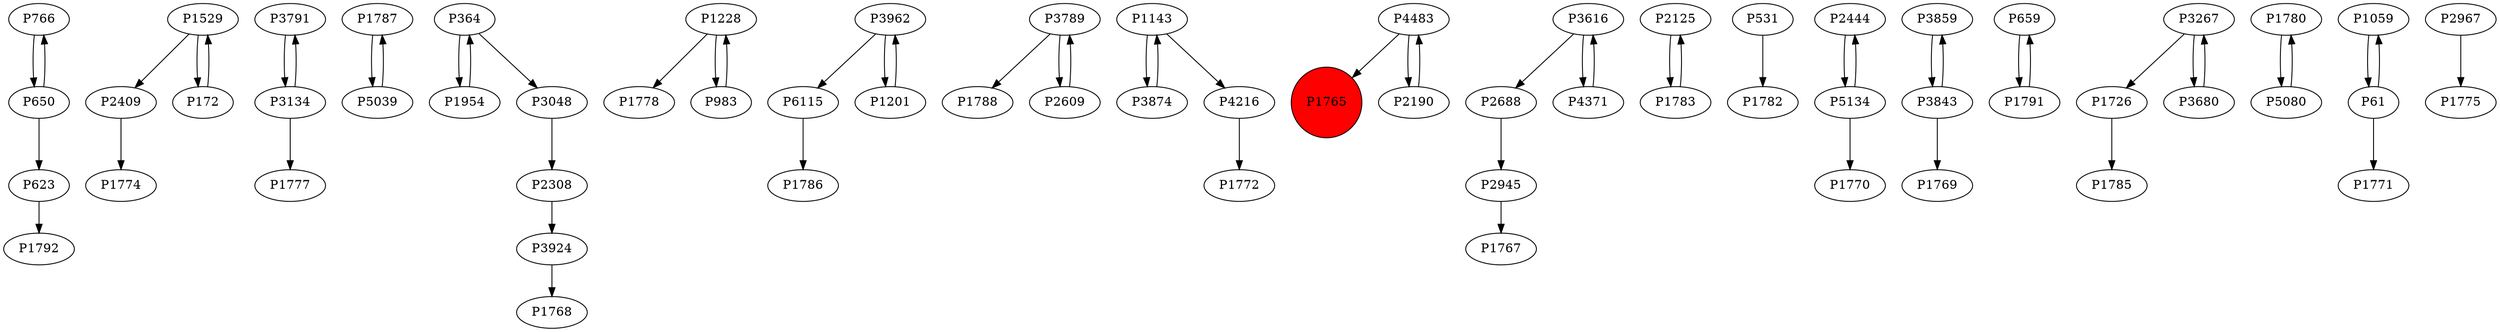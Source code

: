 digraph {
	P766 -> P650
	P2409 -> P1774
	P650 -> P623
	P3791 -> P3134
	P1787 -> P5039
	P364 -> P1954
	P1228 -> P1778
	P3962 -> P6115
	P3789 -> P1788
	P4216 -> P1772
	P3874 -> P1143
	P4483 -> P1765
	P3616 -> P2688
	P2125 -> P1783
	P3616 -> P4371
	P531 -> P1782
	P3789 -> P2609
	P2444 -> P5134
	P2190 -> P4483
	P364 -> P3048
	P1228 -> P983
	P3859 -> P3843
	P659 -> P1791
	P3134 -> P3791
	P3962 -> P1201
	P1726 -> P1785
	P1791 -> P659
	P650 -> P766
	P3843 -> P1769
	P1529 -> P2409
	P4483 -> P2190
	P983 -> P1228
	P1954 -> P364
	P172 -> P1529
	P3267 -> P1726
	P1780 -> P5080
	P5134 -> P2444
	P3924 -> P1768
	P1529 -> P172
	P1059 -> P61
	P623 -> P1792
	P3843 -> P3859
	P4371 -> P3616
	P1783 -> P2125
	P61 -> P1771
	P3267 -> P3680
	P2688 -> P2945
	P2945 -> P1767
	P3134 -> P1777
	P2967 -> P1775
	P1143 -> P3874
	P2308 -> P3924
	P1201 -> P3962
	P3048 -> P2308
	P6115 -> P1786
	P5134 -> P1770
	P61 -> P1059
	P3680 -> P3267
	P2609 -> P3789
	P1143 -> P4216
	P5080 -> P1780
	P5039 -> P1787
	P1765 [shape=circle]
	P1765 [style=filled]
	P1765 [fillcolor=red]
}